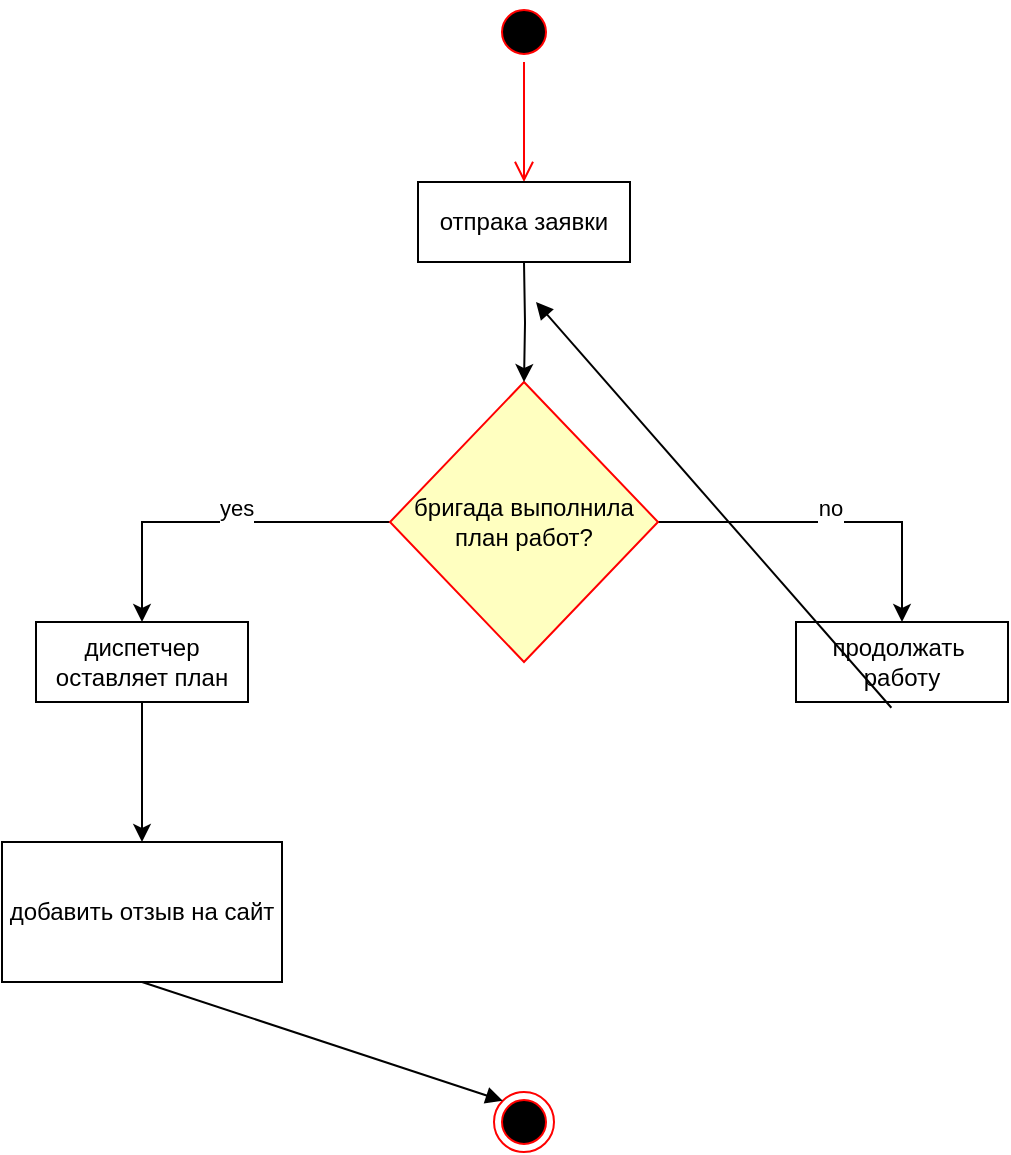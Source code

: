 <mxfile version="26.0.3">
  <diagram id="1lxZCYnFscGEQPpjhnhe" name="Страница 1">
    <mxGraphModel dx="1303" dy="709" grid="1" gridSize="10" guides="1" tooltips="1" connect="1" arrows="1" fold="1" page="1" pageScale="1" pageWidth="827" pageHeight="1169" math="0" shadow="0">
      <root>
        <mxCell id="0" />
        <mxCell id="1" parent="0" />
        <mxCell id="Ij-mmcF7UM5DsKZ4tCo_-1" value="" style="ellipse;html=1;shape=startState;fillColor=#000000;strokeColor=#ff0000;" parent="1" vertex="1">
          <mxGeometry x="399" y="10" width="30" height="30" as="geometry" />
        </mxCell>
        <mxCell id="Ij-mmcF7UM5DsKZ4tCo_-2" value="" style="edgeStyle=orthogonalEdgeStyle;html=1;verticalAlign=bottom;endArrow=open;endSize=8;strokeColor=#ff0000;rounded=0;" parent="1" source="Ij-mmcF7UM5DsKZ4tCo_-1" edge="1">
          <mxGeometry relative="1" as="geometry">
            <mxPoint x="414" y="100" as="targetPoint" />
          </mxGeometry>
        </mxCell>
        <mxCell id="Ij-mmcF7UM5DsKZ4tCo_-4" value="отпрака заявки" style="rounded=0;whiteSpace=wrap;html=1;" parent="1" vertex="1">
          <mxGeometry x="361" y="100" width="106" height="40" as="geometry" />
        </mxCell>
        <mxCell id="tRb4QkK3kIkZ-VAgqsCo-3" value="&lt;div style=&quot;&quot;&gt;yes&lt;/div&gt;&lt;div style=&quot;&quot;&gt;&lt;br&gt;&lt;/div&gt;" style="edgeStyle=orthogonalEdgeStyle;rounded=0;orthogonalLoop=1;jettySize=auto;html=1;entryX=0.5;entryY=0;entryDx=0;entryDy=0;align=left;" parent="1" source="Ij-mmcF7UM5DsKZ4tCo_-7" target="Ij-mmcF7UM5DsKZ4tCo_-19" edge="1">
          <mxGeometry relative="1" as="geometry">
            <mxPoint x="270" y="430" as="targetPoint" />
          </mxGeometry>
        </mxCell>
        <mxCell id="tRb4QkK3kIkZ-VAgqsCo-4" value="no&lt;div&gt;&lt;br&gt;&lt;/div&gt;" style="edgeStyle=orthogonalEdgeStyle;rounded=0;orthogonalLoop=1;jettySize=auto;html=1;entryX=0.5;entryY=0;entryDx=0;entryDy=0;" parent="1" source="Ij-mmcF7UM5DsKZ4tCo_-7" target="Ij-mmcF7UM5DsKZ4tCo_-18" edge="1">
          <mxGeometry relative="1" as="geometry" />
        </mxCell>
        <mxCell id="Ij-mmcF7UM5DsKZ4tCo_-7" value="бригада выполнила&lt;div&gt;план работ?&lt;/div&gt;" style="rhombus;whiteSpace=wrap;html=1;fillColor=#ffffc0;strokeColor=#ff0000;" parent="1" vertex="1">
          <mxGeometry x="347" y="200" width="134" height="140" as="geometry" />
        </mxCell>
        <mxCell id="Ij-mmcF7UM5DsKZ4tCo_-13" value="" style="edgeStyle=orthogonalEdgeStyle;rounded=0;orthogonalLoop=1;jettySize=auto;html=1;entryX=0.5;entryY=0;entryDx=0;entryDy=0;" parent="1" target="Ij-mmcF7UM5DsKZ4tCo_-7" edge="1">
          <mxGeometry relative="1" as="geometry">
            <mxPoint x="414" y="140" as="sourcePoint" />
            <mxPoint x="414" y="170" as="targetPoint" />
          </mxGeometry>
        </mxCell>
        <mxCell id="Ij-mmcF7UM5DsKZ4tCo_-18" value="продолжать&amp;nbsp;&lt;div&gt;работу&lt;/div&gt;" style="rounded=0;whiteSpace=wrap;html=1;" parent="1" vertex="1">
          <mxGeometry x="550" y="320" width="106" height="40" as="geometry" />
        </mxCell>
        <mxCell id="Ij-mmcF7UM5DsKZ4tCo_-20" value="добавить отзыв на сайт" style="rounded=0;whiteSpace=wrap;html=1;" parent="1" vertex="1">
          <mxGeometry x="153" y="430" width="140" height="70" as="geometry" />
        </mxCell>
        <mxCell id="Ij-mmcF7UM5DsKZ4tCo_-22" value="" style="ellipse;html=1;shape=endState;fillColor=#000000;strokeColor=#ff0000;" parent="1" vertex="1">
          <mxGeometry x="399" y="555" width="30" height="30" as="geometry" />
        </mxCell>
        <mxCell id="Ij-mmcF7UM5DsKZ4tCo_-24" value="" style="html=1;verticalAlign=bottom;labelBackgroundColor=none;endArrow=block;endFill=1;endSize=6;align=left;rounded=0;exitX=0.45;exitY=1.072;exitDx=0;exitDy=0;exitPerimeter=0;" parent="1" source="Ij-mmcF7UM5DsKZ4tCo_-18" edge="1">
          <mxGeometry x="-1" relative="1" as="geometry">
            <mxPoint x="460" y="700" as="sourcePoint" />
            <mxPoint x="420" y="160" as="targetPoint" />
          </mxGeometry>
        </mxCell>
        <mxCell id="Ij-mmcF7UM5DsKZ4tCo_-26" value="" style="html=1;verticalAlign=bottom;labelBackgroundColor=none;endArrow=block;endFill=1;endSize=6;align=left;rounded=0;exitX=0.5;exitY=1;exitDx=0;exitDy=0;entryX=0;entryY=0;entryDx=0;entryDy=0;" parent="1" source="Ij-mmcF7UM5DsKZ4tCo_-20" target="Ij-mmcF7UM5DsKZ4tCo_-22" edge="1">
          <mxGeometry x="-1" relative="1" as="geometry">
            <mxPoint x="497.7" y="612.88" as="sourcePoint" />
            <mxPoint x="431.23" y="790.941" as="targetPoint" />
          </mxGeometry>
        </mxCell>
        <mxCell id="tRb4QkK3kIkZ-VAgqsCo-7" style="edgeStyle=orthogonalEdgeStyle;rounded=0;orthogonalLoop=1;jettySize=auto;html=1;entryX=0.5;entryY=0;entryDx=0;entryDy=0;" parent="1" source="Ij-mmcF7UM5DsKZ4tCo_-19" target="Ij-mmcF7UM5DsKZ4tCo_-20" edge="1">
          <mxGeometry relative="1" as="geometry" />
        </mxCell>
        <mxCell id="Ij-mmcF7UM5DsKZ4tCo_-19" value="диспетчер оставляет план" style="rounded=0;whiteSpace=wrap;html=1;" parent="1" vertex="1">
          <mxGeometry x="170" y="320" width="106" height="40" as="geometry" />
        </mxCell>
      </root>
    </mxGraphModel>
  </diagram>
</mxfile>
